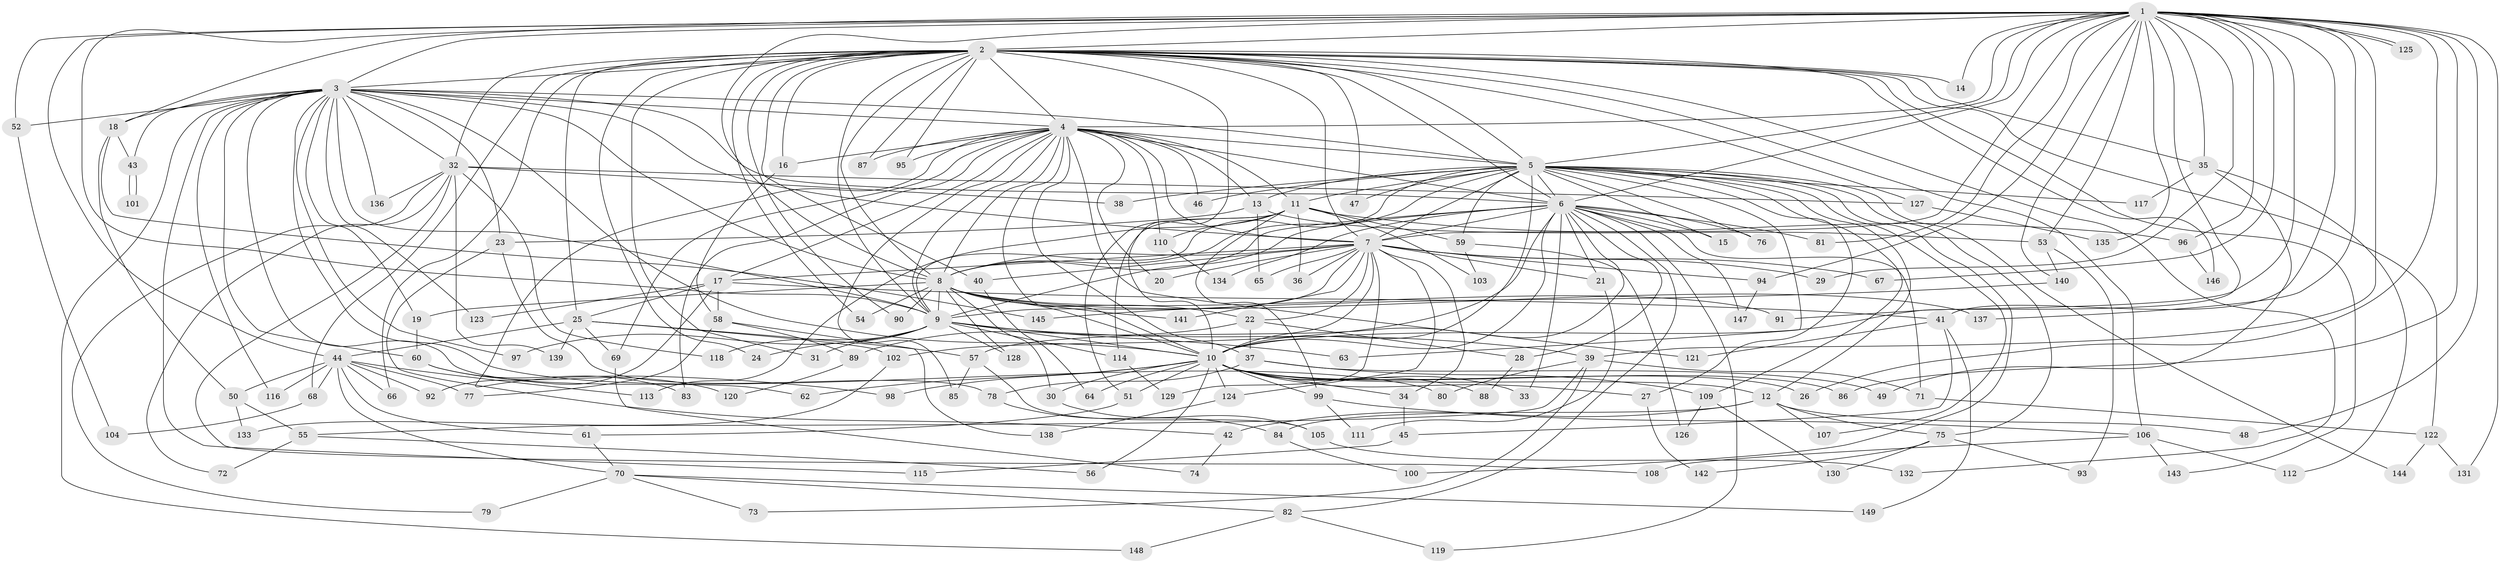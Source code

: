 // coarse degree distribution, {39: 0.008620689655172414, 28: 0.008620689655172414, 22: 0.02586206896551724, 36: 0.008620689655172414, 20: 0.008620689655172414, 16: 0.008620689655172414, 19: 0.008620689655172414, 12: 0.008620689655172414, 8: 0.02586206896551724, 7: 0.017241379310344827, 2: 0.5344827586206896, 3: 0.19827586206896552, 5: 0.04310344827586207, 4: 0.0603448275862069, 10: 0.008620689655172414, 6: 0.02586206896551724}
// Generated by graph-tools (version 1.1) at 2025/23/03/03/25 07:23:38]
// undirected, 149 vertices, 323 edges
graph export_dot {
graph [start="1"]
  node [color=gray90,style=filled];
  1;
  2;
  3;
  4;
  5;
  6;
  7;
  8;
  9;
  10;
  11;
  12;
  13;
  14;
  15;
  16;
  17;
  18;
  19;
  20;
  21;
  22;
  23;
  24;
  25;
  26;
  27;
  28;
  29;
  30;
  31;
  32;
  33;
  34;
  35;
  36;
  37;
  38;
  39;
  40;
  41;
  42;
  43;
  44;
  45;
  46;
  47;
  48;
  49;
  50;
  51;
  52;
  53;
  54;
  55;
  56;
  57;
  58;
  59;
  60;
  61;
  62;
  63;
  64;
  65;
  66;
  67;
  68;
  69;
  70;
  71;
  72;
  73;
  74;
  75;
  76;
  77;
  78;
  79;
  80;
  81;
  82;
  83;
  84;
  85;
  86;
  87;
  88;
  89;
  90;
  91;
  92;
  93;
  94;
  95;
  96;
  97;
  98;
  99;
  100;
  101;
  102;
  103;
  104;
  105;
  106;
  107;
  108;
  109;
  110;
  111;
  112;
  113;
  114;
  115;
  116;
  117;
  118;
  119;
  120;
  121;
  122;
  123;
  124;
  125;
  126;
  127;
  128;
  129;
  130;
  131;
  132;
  133;
  134;
  135;
  136;
  137;
  138;
  139;
  140;
  141;
  142;
  143;
  144;
  145;
  146;
  147;
  148;
  149;
  1 -- 2;
  1 -- 3;
  1 -- 4;
  1 -- 5;
  1 -- 6;
  1 -- 7;
  1 -- 8;
  1 -- 9;
  1 -- 10;
  1 -- 14;
  1 -- 18;
  1 -- 26;
  1 -- 29;
  1 -- 35;
  1 -- 39;
  1 -- 41;
  1 -- 44;
  1 -- 48;
  1 -- 52;
  1 -- 53;
  1 -- 67;
  1 -- 81;
  1 -- 86;
  1 -- 91;
  1 -- 94;
  1 -- 96;
  1 -- 125;
  1 -- 125;
  1 -- 131;
  1 -- 135;
  1 -- 137;
  1 -- 140;
  2 -- 3;
  2 -- 4;
  2 -- 5;
  2 -- 6;
  2 -- 7;
  2 -- 8;
  2 -- 9;
  2 -- 10;
  2 -- 14;
  2 -- 16;
  2 -- 24;
  2 -- 25;
  2 -- 31;
  2 -- 32;
  2 -- 35;
  2 -- 40;
  2 -- 47;
  2 -- 54;
  2 -- 66;
  2 -- 68;
  2 -- 87;
  2 -- 90;
  2 -- 95;
  2 -- 106;
  2 -- 122;
  2 -- 127;
  2 -- 132;
  2 -- 143;
  2 -- 146;
  3 -- 4;
  3 -- 5;
  3 -- 6;
  3 -- 7;
  3 -- 8;
  3 -- 9;
  3 -- 10;
  3 -- 18;
  3 -- 19;
  3 -- 23;
  3 -- 32;
  3 -- 43;
  3 -- 52;
  3 -- 60;
  3 -- 62;
  3 -- 80;
  3 -- 97;
  3 -- 115;
  3 -- 116;
  3 -- 123;
  3 -- 136;
  3 -- 148;
  4 -- 5;
  4 -- 6;
  4 -- 7;
  4 -- 8;
  4 -- 9;
  4 -- 10;
  4 -- 11;
  4 -- 13;
  4 -- 16;
  4 -- 17;
  4 -- 20;
  4 -- 37;
  4 -- 46;
  4 -- 69;
  4 -- 83;
  4 -- 85;
  4 -- 87;
  4 -- 95;
  4 -- 98;
  4 -- 110;
  4 -- 121;
  5 -- 6;
  5 -- 7;
  5 -- 8;
  5 -- 9;
  5 -- 10;
  5 -- 11;
  5 -- 12;
  5 -- 13;
  5 -- 15;
  5 -- 27;
  5 -- 38;
  5 -- 46;
  5 -- 47;
  5 -- 59;
  5 -- 63;
  5 -- 75;
  5 -- 76;
  5 -- 100;
  5 -- 107;
  5 -- 109;
  5 -- 117;
  5 -- 144;
  6 -- 7;
  6 -- 8;
  6 -- 9;
  6 -- 10;
  6 -- 15;
  6 -- 21;
  6 -- 28;
  6 -- 33;
  6 -- 57;
  6 -- 71;
  6 -- 76;
  6 -- 81;
  6 -- 82;
  6 -- 102;
  6 -- 119;
  6 -- 134;
  6 -- 147;
  7 -- 8;
  7 -- 9;
  7 -- 10;
  7 -- 17;
  7 -- 20;
  7 -- 21;
  7 -- 22;
  7 -- 29;
  7 -- 34;
  7 -- 36;
  7 -- 40;
  7 -- 65;
  7 -- 67;
  7 -- 94;
  7 -- 124;
  7 -- 129;
  7 -- 141;
  8 -- 9;
  8 -- 10;
  8 -- 19;
  8 -- 22;
  8 -- 30;
  8 -- 54;
  8 -- 90;
  8 -- 91;
  8 -- 128;
  8 -- 137;
  8 -- 141;
  9 -- 10;
  9 -- 24;
  9 -- 31;
  9 -- 39;
  9 -- 63;
  9 -- 97;
  9 -- 114;
  9 -- 118;
  9 -- 128;
  10 -- 12;
  10 -- 26;
  10 -- 27;
  10 -- 30;
  10 -- 33;
  10 -- 34;
  10 -- 51;
  10 -- 56;
  10 -- 62;
  10 -- 64;
  10 -- 86;
  10 -- 88;
  10 -- 98;
  10 -- 99;
  10 -- 124;
  11 -- 36;
  11 -- 51;
  11 -- 59;
  11 -- 96;
  11 -- 99;
  11 -- 103;
  11 -- 110;
  11 -- 113;
  11 -- 114;
  12 -- 42;
  12 -- 48;
  12 -- 75;
  12 -- 84;
  12 -- 107;
  13 -- 23;
  13 -- 53;
  13 -- 65;
  16 -- 58;
  17 -- 25;
  17 -- 41;
  17 -- 58;
  17 -- 92;
  17 -- 123;
  18 -- 43;
  18 -- 50;
  18 -- 145;
  19 -- 60;
  21 -- 111;
  22 -- 28;
  22 -- 37;
  22 -- 89;
  23 -- 42;
  23 -- 78;
  25 -- 44;
  25 -- 57;
  25 -- 69;
  25 -- 102;
  25 -- 139;
  27 -- 142;
  28 -- 88;
  30 -- 105;
  32 -- 38;
  32 -- 72;
  32 -- 79;
  32 -- 108;
  32 -- 118;
  32 -- 127;
  32 -- 136;
  32 -- 139;
  34 -- 45;
  35 -- 49;
  35 -- 112;
  35 -- 117;
  37 -- 49;
  37 -- 78;
  37 -- 109;
  39 -- 55;
  39 -- 71;
  39 -- 73;
  39 -- 80;
  40 -- 64;
  41 -- 45;
  41 -- 121;
  41 -- 149;
  42 -- 74;
  43 -- 101;
  43 -- 101;
  44 -- 50;
  44 -- 61;
  44 -- 66;
  44 -- 68;
  44 -- 70;
  44 -- 77;
  44 -- 92;
  44 -- 113;
  44 -- 116;
  45 -- 115;
  50 -- 55;
  50 -- 133;
  51 -- 61;
  52 -- 104;
  53 -- 93;
  53 -- 140;
  55 -- 56;
  55 -- 72;
  57 -- 85;
  57 -- 105;
  58 -- 77;
  58 -- 89;
  58 -- 138;
  59 -- 103;
  59 -- 126;
  60 -- 83;
  60 -- 120;
  61 -- 70;
  68 -- 104;
  69 -- 74;
  70 -- 73;
  70 -- 79;
  70 -- 82;
  70 -- 149;
  71 -- 122;
  75 -- 93;
  75 -- 130;
  75 -- 142;
  78 -- 84;
  82 -- 119;
  82 -- 148;
  84 -- 100;
  89 -- 120;
  94 -- 147;
  96 -- 146;
  99 -- 106;
  99 -- 111;
  102 -- 133;
  105 -- 132;
  106 -- 108;
  106 -- 112;
  106 -- 143;
  109 -- 126;
  109 -- 130;
  110 -- 134;
  114 -- 129;
  122 -- 131;
  122 -- 144;
  124 -- 138;
  127 -- 135;
  140 -- 145;
}
